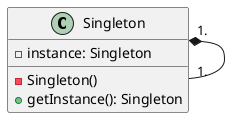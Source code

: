 @startuml
'https://plantuml.com/class-diagram

class Singleton {
    - instance: Singleton
    - Singleton()
    + getInstance(): Singleton
}

Singleton "1." *-- "1." Singleton

@enduml